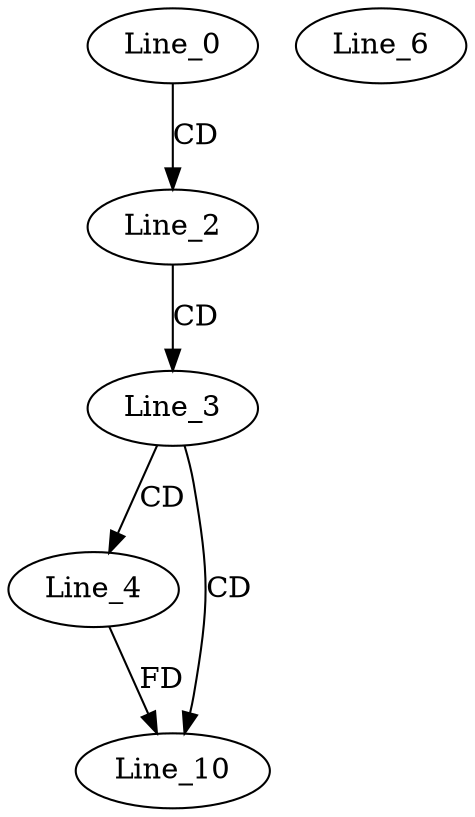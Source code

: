 digraph G {
  Line_0;
  Line_2;
  Line_3;
  Line_4;
  Line_6;
  Line_10;
  Line_0 -> Line_2 [ label="CD" ];
  Line_2 -> Line_3 [ label="CD" ];
  Line_3 -> Line_4 [ label="CD" ];
  Line_3 -> Line_10 [ label="CD" ];
  Line_4 -> Line_10 [ label="FD" ];
}
